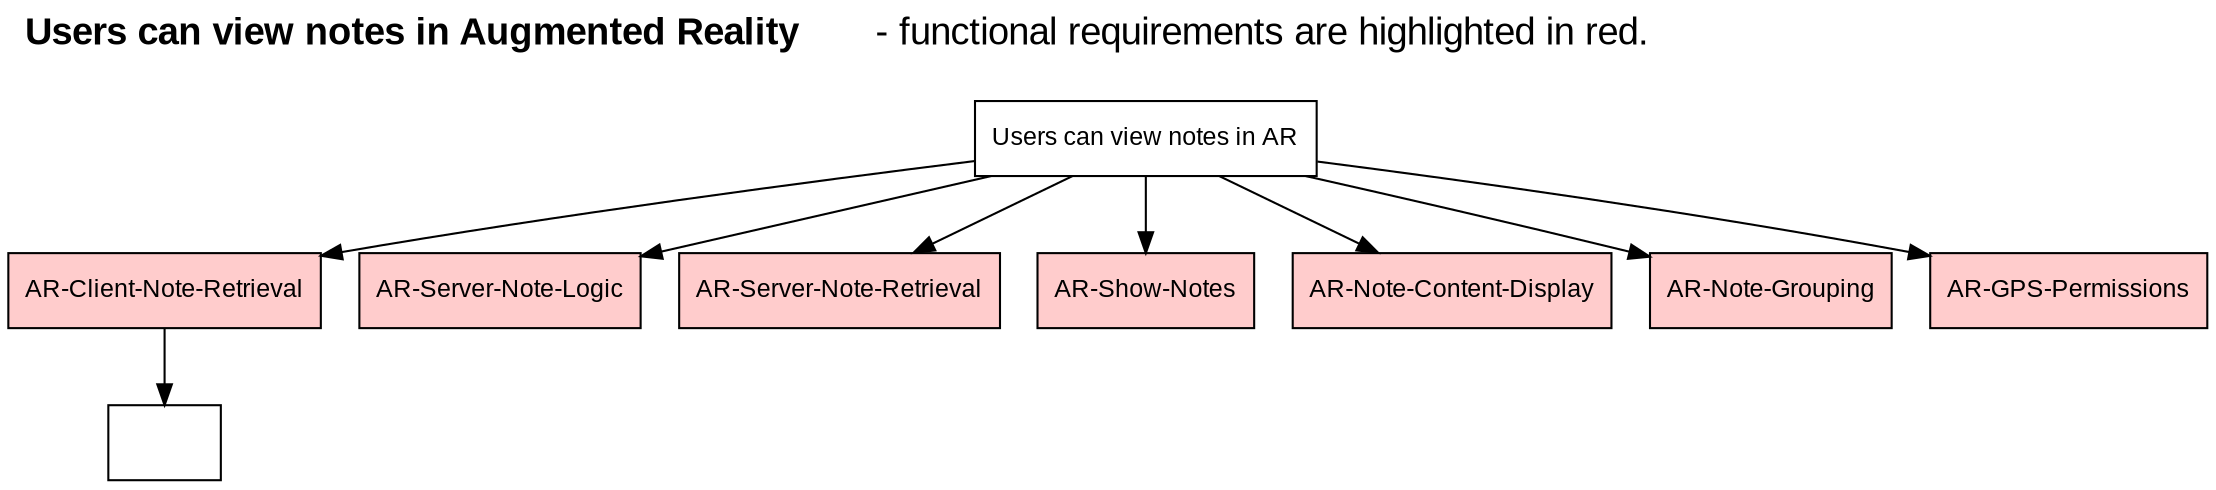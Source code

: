 digraph G {
    fontsize = 18
    fontname = Arial
    labelloc = "t"
    labeljust = "l"
    rankdir="TB"

    // System feature title
    label = <<b>Users can view notes in Augmented Reality      </b> - functional requirements are highlighted in red.<br/><br/>>

    // System feature
    node [shape=record fontname=Arial fontsize=12]
    0 [label="Users can view notes in AR"]

    // Functional Requirements
    node [style=filled fillcolor="#FFCCCC"]
    1 [label="AR-Client-Note-Retrieval"]
    2 [label="AR-Server-Note-Logic"]
    3 [label="AR-Server-Note-Retrieval"]
    4 [label="AR-Show-Notes"]
    5 [label="AR-Note-Content-Display"]
    6 [label="AR-Note-Grouping"]
    7 [label="AR-GPS-Permissions"]
    node [fillcolor="#FFFFFF"]
    0 -> 1, 2, 3, 4, 5, 6, 7

    // func-req-1 sub-reqs
    1.1 [label=""]
    1 -> 1.1
    
}